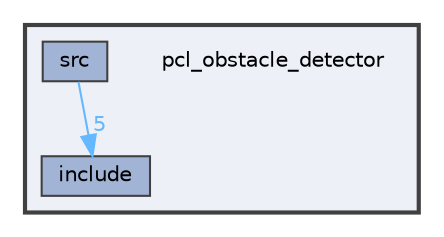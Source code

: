 digraph "pcl_obstacle_detector"
{
 // LATEX_PDF_SIZE
  bgcolor="transparent";
  edge [fontname=Helvetica,fontsize=10,labelfontname=Helvetica,labelfontsize=10];
  node [fontname=Helvetica,fontsize=10,shape=box,height=0.2,width=0.4];
  compound=true
  subgraph clusterdir_02f403d4325ab6680ab988ca3ed0e14e {
    graph [ bgcolor="#edf0f7", pencolor="grey25", label="", fontname=Helvetica,fontsize=10 style="filled,bold", URL="dir_02f403d4325ab6680ab988ca3ed0e14e.html",tooltip=""]
    dir_02f403d4325ab6680ab988ca3ed0e14e [shape=plaintext, label="pcl_obstacle_detector"];
  dir_c656f9e259fc26c236d5fd02e5c449ad [label="include", fillcolor="#a2b4d6", color="grey25", style="filled", URL="dir_c656f9e259fc26c236d5fd02e5c449ad.html",tooltip=""];
  dir_461583b0fa932a795342664c5ae2977a [label="src", fillcolor="#a2b4d6", color="grey25", style="filled", URL="dir_461583b0fa932a795342664c5ae2977a.html",tooltip=""];
  }
  dir_461583b0fa932a795342664c5ae2977a->dir_c656f9e259fc26c236d5fd02e5c449ad [headlabel="5", labeldistance=1.5 headhref="dir_000007_000003.html" href="dir_000007_000003.html" color="steelblue1" fontcolor="steelblue1"];
}
